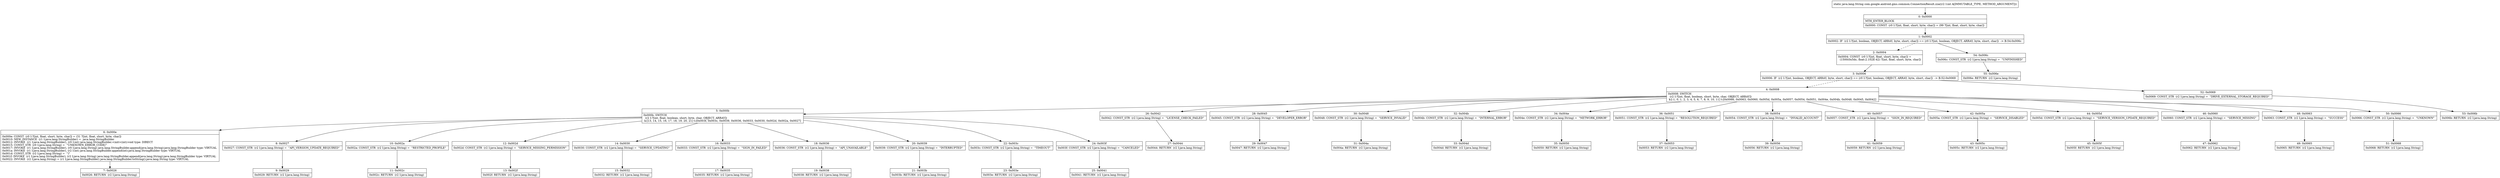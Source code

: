digraph "CFG forcom.google.android.gms.common.ConnectionResult.zza(I)Ljava\/lang\/String;" {
Node_0 [shape=record,label="{0\:\ 0x0000|MTH_ENTER_BLOCK\l|0x0000: CONST  (r0 I:?[int, float, short, byte, char]) = (99 ?[int, float, short, byte, char]) \l}"];
Node_1 [shape=record,label="{1\:\ 0x0002|0x0002: IF  (r2 I:?[int, boolean, OBJECT, ARRAY, byte, short, char]) == (r0 I:?[int, boolean, OBJECT, ARRAY, byte, short, char])  \-\> B:54:0x006c \l}"];
Node_2 [shape=record,label="{2\:\ 0x0004|0x0004: CONST  (r0 I:?[int, float, short, byte, char]) = \l  (1500(0x5dc, float:2.102E\-42) ?[int, float, short, byte, char])\l \l}"];
Node_3 [shape=record,label="{3\:\ 0x0006|0x0006: IF  (r2 I:?[int, boolean, OBJECT, ARRAY, byte, short, char]) == (r0 I:?[int, boolean, OBJECT, ARRAY, byte, short, char])  \-\> B:52:0x0069 \l}"];
Node_4 [shape=record,label="{4\:\ 0x0008|0x0008: SWITCH  \l  (r2 I:?[int, float, boolean, short, byte, char, OBJECT, ARRAY])\l k:[\-1, 0, 1, 2, 3, 4, 5, 6, 7, 8, 9, 10, 11] t:[0x0066, 0x0063, 0x0060, 0x005d, 0x005a, 0x0057, 0x0054, 0x0051, 0x004e, 0x004b, 0x0048, 0x0045, 0x0042] \l}"];
Node_5 [shape=record,label="{5\:\ 0x000b|0x000b: SWITCH  \l  (r2 I:?[int, float, boolean, short, byte, char, OBJECT, ARRAY])\l k:[13, 14, 15, 16, 17, 18, 19, 20, 21] t:[0x003f, 0x003c, 0x0039, 0x0036, 0x0033, 0x0030, 0x002d, 0x002a, 0x0027] \l}"];
Node_6 [shape=record,label="{6\:\ 0x000e|0x000e: CONST  (r0 I:?[int, float, short, byte, char]) = (31 ?[int, float, short, byte, char]) \l0x0010: NEW_INSTANCE  (r1 I:java.lang.StringBuilder) =  java.lang.StringBuilder \l0x0012: INVOKE  (r1 I:java.lang.StringBuilder), (r0 I:int) java.lang.StringBuilder.\<init\>(int):void type: DIRECT \l0x0015: CONST_STR  (r0 I:java.lang.String) =  \"UNKNOWN_ERROR_CODE(\" \l0x0017: INVOKE  (r1 I:java.lang.StringBuilder), (r0 I:java.lang.String) java.lang.StringBuilder.append(java.lang.String):java.lang.StringBuilder type: VIRTUAL \l0x001a: INVOKE  (r1 I:java.lang.StringBuilder), (r2 I:int) java.lang.StringBuilder.append(int):java.lang.StringBuilder type: VIRTUAL \l0x001d: CONST_STR  (r2 I:java.lang.String) =  \")\" \l0x001f: INVOKE  (r1 I:java.lang.StringBuilder), (r2 I:java.lang.String) java.lang.StringBuilder.append(java.lang.String):java.lang.StringBuilder type: VIRTUAL \l0x0022: INVOKE  (r2 I:java.lang.String) = (r1 I:java.lang.StringBuilder) java.lang.StringBuilder.toString():java.lang.String type: VIRTUAL \l}"];
Node_7 [shape=record,label="{7\:\ 0x0026|0x0026: RETURN  (r2 I:java.lang.String) \l}"];
Node_8 [shape=record,label="{8\:\ 0x0027|0x0027: CONST_STR  (r2 I:java.lang.String) =  \"API_VERSION_UPDATE_REQUIRED\" \l}"];
Node_9 [shape=record,label="{9\:\ 0x0029|0x0029: RETURN  (r2 I:java.lang.String) \l}"];
Node_10 [shape=record,label="{10\:\ 0x002a|0x002a: CONST_STR  (r2 I:java.lang.String) =  \"RESTRICTED_PROFILE\" \l}"];
Node_11 [shape=record,label="{11\:\ 0x002c|0x002c: RETURN  (r2 I:java.lang.String) \l}"];
Node_12 [shape=record,label="{12\:\ 0x002d|0x002d: CONST_STR  (r2 I:java.lang.String) =  \"SERVICE_MISSING_PERMISSION\" \l}"];
Node_13 [shape=record,label="{13\:\ 0x002f|0x002f: RETURN  (r2 I:java.lang.String) \l}"];
Node_14 [shape=record,label="{14\:\ 0x0030|0x0030: CONST_STR  (r2 I:java.lang.String) =  \"SERVICE_UPDATING\" \l}"];
Node_15 [shape=record,label="{15\:\ 0x0032|0x0032: RETURN  (r2 I:java.lang.String) \l}"];
Node_16 [shape=record,label="{16\:\ 0x0033|0x0033: CONST_STR  (r2 I:java.lang.String) =  \"SIGN_IN_FAILED\" \l}"];
Node_17 [shape=record,label="{17\:\ 0x0035|0x0035: RETURN  (r2 I:java.lang.String) \l}"];
Node_18 [shape=record,label="{18\:\ 0x0036|0x0036: CONST_STR  (r2 I:java.lang.String) =  \"API_UNAVAILABLE\" \l}"];
Node_19 [shape=record,label="{19\:\ 0x0038|0x0038: RETURN  (r2 I:java.lang.String) \l}"];
Node_20 [shape=record,label="{20\:\ 0x0039|0x0039: CONST_STR  (r2 I:java.lang.String) =  \"INTERRUPTED\" \l}"];
Node_21 [shape=record,label="{21\:\ 0x003b|0x003b: RETURN  (r2 I:java.lang.String) \l}"];
Node_22 [shape=record,label="{22\:\ 0x003c|0x003c: CONST_STR  (r2 I:java.lang.String) =  \"TIMEOUT\" \l}"];
Node_23 [shape=record,label="{23\:\ 0x003e|0x003e: RETURN  (r2 I:java.lang.String) \l}"];
Node_24 [shape=record,label="{24\:\ 0x003f|0x003f: CONST_STR  (r2 I:java.lang.String) =  \"CANCELED\" \l}"];
Node_25 [shape=record,label="{25\:\ 0x0041|0x0041: RETURN  (r2 I:java.lang.String) \l}"];
Node_26 [shape=record,label="{26\:\ 0x0042|0x0042: CONST_STR  (r2 I:java.lang.String) =  \"LICENSE_CHECK_FAILED\" \l}"];
Node_27 [shape=record,label="{27\:\ 0x0044|0x0044: RETURN  (r2 I:java.lang.String) \l}"];
Node_28 [shape=record,label="{28\:\ 0x0045|0x0045: CONST_STR  (r2 I:java.lang.String) =  \"DEVELOPER_ERROR\" \l}"];
Node_29 [shape=record,label="{29\:\ 0x0047|0x0047: RETURN  (r2 I:java.lang.String) \l}"];
Node_30 [shape=record,label="{30\:\ 0x0048|0x0048: CONST_STR  (r2 I:java.lang.String) =  \"SERVICE_INVALID\" \l}"];
Node_31 [shape=record,label="{31\:\ 0x004a|0x004a: RETURN  (r2 I:java.lang.String) \l}"];
Node_32 [shape=record,label="{32\:\ 0x004b|0x004b: CONST_STR  (r2 I:java.lang.String) =  \"INTERNAL_ERROR\" \l}"];
Node_33 [shape=record,label="{33\:\ 0x004d|0x004d: RETURN  (r2 I:java.lang.String) \l}"];
Node_34 [shape=record,label="{34\:\ 0x004e|0x004e: CONST_STR  (r2 I:java.lang.String) =  \"NETWORK_ERROR\" \l}"];
Node_35 [shape=record,label="{35\:\ 0x0050|0x0050: RETURN  (r2 I:java.lang.String) \l}"];
Node_36 [shape=record,label="{36\:\ 0x0051|0x0051: CONST_STR  (r2 I:java.lang.String) =  \"RESOLUTION_REQUIRED\" \l}"];
Node_37 [shape=record,label="{37\:\ 0x0053|0x0053: RETURN  (r2 I:java.lang.String) \l}"];
Node_38 [shape=record,label="{38\:\ 0x0054|0x0054: CONST_STR  (r2 I:java.lang.String) =  \"INVALID_ACCOUNT\" \l}"];
Node_39 [shape=record,label="{39\:\ 0x0056|0x0056: RETURN  (r2 I:java.lang.String) \l}"];
Node_40 [shape=record,label="{40\:\ 0x0057|0x0057: CONST_STR  (r2 I:java.lang.String) =  \"SIGN_IN_REQUIRED\" \l}"];
Node_41 [shape=record,label="{41\:\ 0x0059|0x0059: RETURN  (r2 I:java.lang.String) \l}"];
Node_42 [shape=record,label="{42\:\ 0x005a|0x005a: CONST_STR  (r2 I:java.lang.String) =  \"SERVICE_DISABLED\" \l}"];
Node_43 [shape=record,label="{43\:\ 0x005c|0x005c: RETURN  (r2 I:java.lang.String) \l}"];
Node_44 [shape=record,label="{44\:\ 0x005d|0x005d: CONST_STR  (r2 I:java.lang.String) =  \"SERVICE_VERSION_UPDATE_REQUIRED\" \l}"];
Node_45 [shape=record,label="{45\:\ 0x005f|0x005f: RETURN  (r2 I:java.lang.String) \l}"];
Node_46 [shape=record,label="{46\:\ 0x0060|0x0060: CONST_STR  (r2 I:java.lang.String) =  \"SERVICE_MISSING\" \l}"];
Node_47 [shape=record,label="{47\:\ 0x0062|0x0062: RETURN  (r2 I:java.lang.String) \l}"];
Node_48 [shape=record,label="{48\:\ 0x0063|0x0063: CONST_STR  (r2 I:java.lang.String) =  \"SUCCESS\" \l}"];
Node_49 [shape=record,label="{49\:\ 0x0065|0x0065: RETURN  (r2 I:java.lang.String) \l}"];
Node_50 [shape=record,label="{50\:\ 0x0066|0x0066: CONST_STR  (r2 I:java.lang.String) =  \"UNKNOWN\" \l}"];
Node_51 [shape=record,label="{51\:\ 0x0068|0x0068: RETURN  (r2 I:java.lang.String) \l}"];
Node_52 [shape=record,label="{52\:\ 0x0069|0x0069: CONST_STR  (r2 I:java.lang.String) =  \"DRIVE_EXTERNAL_STORAGE_REQUIRED\" \l}"];
Node_53 [shape=record,label="{53\:\ 0x006b|0x006b: RETURN  (r2 I:java.lang.String) \l}"];
Node_54 [shape=record,label="{54\:\ 0x006c|0x006c: CONST_STR  (r2 I:java.lang.String) =  \"UNFINISHED\" \l}"];
Node_55 [shape=record,label="{55\:\ 0x006e|0x006e: RETURN  (r2 I:java.lang.String) \l}"];
MethodNode[shape=record,label="{static java.lang.String com.google.android.gms.common.ConnectionResult.zza((r2 I:int A[IMMUTABLE_TYPE, METHOD_ARGUMENT])) }"];
MethodNode -> Node_0;
Node_0 -> Node_1;
Node_1 -> Node_2[style=dashed];
Node_1 -> Node_54;
Node_2 -> Node_3;
Node_3 -> Node_4[style=dashed];
Node_3 -> Node_52;
Node_4 -> Node_5;
Node_4 -> Node_26;
Node_4 -> Node_28;
Node_4 -> Node_30;
Node_4 -> Node_32;
Node_4 -> Node_34;
Node_4 -> Node_36;
Node_4 -> Node_38;
Node_4 -> Node_40;
Node_4 -> Node_42;
Node_4 -> Node_44;
Node_4 -> Node_46;
Node_4 -> Node_48;
Node_4 -> Node_50;
Node_5 -> Node_6;
Node_5 -> Node_8;
Node_5 -> Node_10;
Node_5 -> Node_12;
Node_5 -> Node_14;
Node_5 -> Node_16;
Node_5 -> Node_18;
Node_5 -> Node_20;
Node_5 -> Node_22;
Node_5 -> Node_24;
Node_6 -> Node_7;
Node_8 -> Node_9;
Node_10 -> Node_11;
Node_12 -> Node_13;
Node_14 -> Node_15;
Node_16 -> Node_17;
Node_18 -> Node_19;
Node_20 -> Node_21;
Node_22 -> Node_23;
Node_24 -> Node_25;
Node_26 -> Node_27;
Node_28 -> Node_29;
Node_30 -> Node_31;
Node_32 -> Node_33;
Node_34 -> Node_35;
Node_36 -> Node_37;
Node_38 -> Node_39;
Node_40 -> Node_41;
Node_42 -> Node_43;
Node_44 -> Node_45;
Node_46 -> Node_47;
Node_48 -> Node_49;
Node_50 -> Node_51;
Node_52 -> Node_53;
Node_54 -> Node_55;
}


